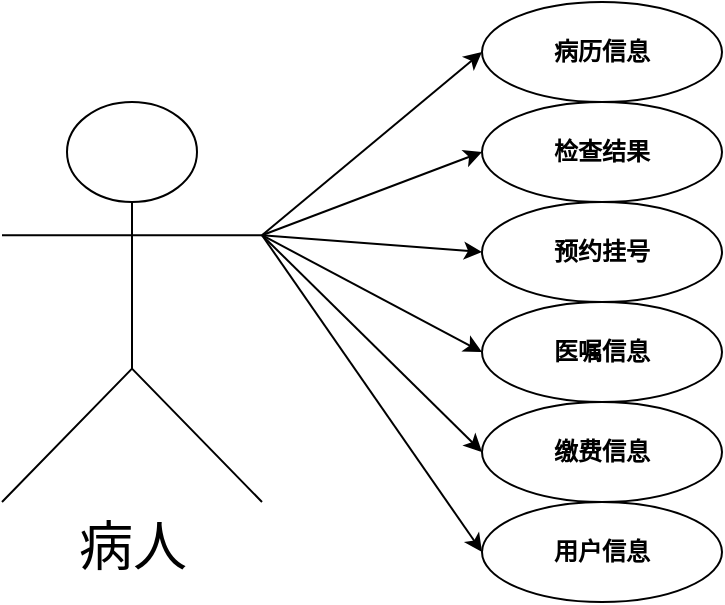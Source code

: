 <mxfile version="26.0.16">
  <diagram name="第 1 页" id="z7osBg551vK7a7_rU3qI">
    <mxGraphModel dx="1042" dy="569" grid="1" gridSize="10" guides="1" tooltips="1" connect="1" arrows="1" fold="1" page="1" pageScale="1" pageWidth="827" pageHeight="1169" math="0" shadow="0">
      <root>
        <mxCell id="0" />
        <mxCell id="1" parent="0" />
        <mxCell id="J65tHBh_XKAVCv8L5d4w-2" value="病人" style="shape=umlActor;verticalLabelPosition=bottom;verticalAlign=top;html=1;fontSize=27;fontStyle=0" vertex="1" parent="1">
          <mxGeometry x="130" y="220" width="130" height="200" as="geometry" />
        </mxCell>
        <mxCell id="J65tHBh_XKAVCv8L5d4w-6" value="" style="endArrow=classic;html=1;rounded=0;exitX=1;exitY=0.333;exitDx=0;exitDy=0;exitPerimeter=0;entryX=0;entryY=0.5;entryDx=0;entryDy=0;" edge="1" parent="1" source="J65tHBh_XKAVCv8L5d4w-2" target="J65tHBh_XKAVCv8L5d4w-12">
          <mxGeometry width="50" height="50" relative="1" as="geometry">
            <mxPoint x="310" y="260" as="sourcePoint" />
            <mxPoint x="360" y="190" as="targetPoint" />
          </mxGeometry>
        </mxCell>
        <mxCell id="J65tHBh_XKAVCv8L5d4w-7" value="" style="endArrow=classic;html=1;rounded=0;exitX=1;exitY=0.333;exitDx=0;exitDy=0;exitPerimeter=0;entryX=0;entryY=0.5;entryDx=0;entryDy=0;" edge="1" parent="1" source="J65tHBh_XKAVCv8L5d4w-2" target="J65tHBh_XKAVCv8L5d4w-16">
          <mxGeometry width="50" height="50" relative="1" as="geometry">
            <mxPoint x="290" y="293" as="sourcePoint" />
            <mxPoint x="350" y="250" as="targetPoint" />
          </mxGeometry>
        </mxCell>
        <mxCell id="J65tHBh_XKAVCv8L5d4w-8" value="" style="endArrow=classic;html=1;rounded=0;exitX=1;exitY=0.333;exitDx=0;exitDy=0;exitPerimeter=0;entryX=0;entryY=0.5;entryDx=0;entryDy=0;" edge="1" parent="1" source="J65tHBh_XKAVCv8L5d4w-2" target="J65tHBh_XKAVCv8L5d4w-14">
          <mxGeometry width="50" height="50" relative="1" as="geometry">
            <mxPoint x="360" y="359.997" as="sourcePoint" />
            <mxPoint x="360" y="340" as="targetPoint" />
          </mxGeometry>
        </mxCell>
        <mxCell id="J65tHBh_XKAVCv8L5d4w-9" value="" style="endArrow=classic;html=1;rounded=0;exitX=1;exitY=0.333;exitDx=0;exitDy=0;exitPerimeter=0;entryX=0;entryY=0.5;entryDx=0;entryDy=0;" edge="1" parent="1" source="J65tHBh_XKAVCv8L5d4w-2" target="J65tHBh_XKAVCv8L5d4w-17">
          <mxGeometry width="50" height="50" relative="1" as="geometry">
            <mxPoint x="270" y="339.997" as="sourcePoint" />
            <mxPoint x="390" y="400" as="targetPoint" />
          </mxGeometry>
        </mxCell>
        <mxCell id="J65tHBh_XKAVCv8L5d4w-10" value="" style="endArrow=classic;html=1;rounded=0;exitX=1;exitY=0.333;exitDx=0;exitDy=0;exitPerimeter=0;entryX=0;entryY=0.5;entryDx=0;entryDy=0;" edge="1" parent="1" source="J65tHBh_XKAVCv8L5d4w-2" target="J65tHBh_XKAVCv8L5d4w-15">
          <mxGeometry width="50" height="50" relative="1" as="geometry">
            <mxPoint x="414" y="296.667" as="sourcePoint" />
            <mxPoint x="370" y="310" as="targetPoint" />
          </mxGeometry>
        </mxCell>
        <mxCell id="J65tHBh_XKAVCv8L5d4w-11" value="" style="endArrow=classic;html=1;rounded=0;exitX=1;exitY=0.333;exitDx=0;exitDy=0;exitPerimeter=0;entryX=0;entryY=0.5;entryDx=0;entryDy=0;" edge="1" parent="1" source="J65tHBh_XKAVCv8L5d4w-2" target="J65tHBh_XKAVCv8L5d4w-18">
          <mxGeometry width="50" height="50" relative="1" as="geometry">
            <mxPoint x="190" y="350" as="sourcePoint" />
            <mxPoint x="350" y="400" as="targetPoint" />
          </mxGeometry>
        </mxCell>
        <mxCell id="J65tHBh_XKAVCv8L5d4w-12" value="病历信息" style="ellipse;whiteSpace=wrap;html=1;fontStyle=1" vertex="1" parent="1">
          <mxGeometry x="370" y="170" width="120" height="50" as="geometry" />
        </mxCell>
        <mxCell id="J65tHBh_XKAVCv8L5d4w-14" value="医嘱信息" style="ellipse;whiteSpace=wrap;html=1;fontStyle=1" vertex="1" parent="1">
          <mxGeometry x="370" y="320" width="120" height="50" as="geometry" />
        </mxCell>
        <mxCell id="J65tHBh_XKAVCv8L5d4w-15" value="预约挂号" style="ellipse;whiteSpace=wrap;html=1;fontStyle=1" vertex="1" parent="1">
          <mxGeometry x="370" y="270" width="120" height="50" as="geometry" />
        </mxCell>
        <mxCell id="J65tHBh_XKAVCv8L5d4w-16" value="检查结果" style="ellipse;whiteSpace=wrap;html=1;fontStyle=1" vertex="1" parent="1">
          <mxGeometry x="370" y="220" width="120" height="50" as="geometry" />
        </mxCell>
        <mxCell id="J65tHBh_XKAVCv8L5d4w-17" value="缴费信息" style="ellipse;whiteSpace=wrap;html=1;fontStyle=1" vertex="1" parent="1">
          <mxGeometry x="370" y="370" width="120" height="50" as="geometry" />
        </mxCell>
        <mxCell id="J65tHBh_XKAVCv8L5d4w-18" value="用户信息" style="ellipse;whiteSpace=wrap;html=1;fontStyle=1" vertex="1" parent="1">
          <mxGeometry x="370" y="420" width="120" height="50" as="geometry" />
        </mxCell>
      </root>
    </mxGraphModel>
  </diagram>
</mxfile>
